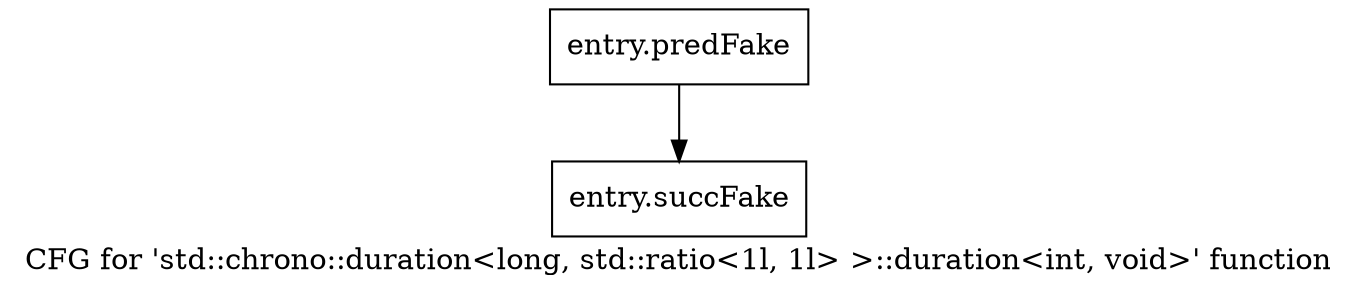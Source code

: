 digraph "CFG for 'std::chrono::duration\<long, std::ratio\<1l, 1l\> \>::duration\<int, void\>' function" {
	label="CFG for 'std::chrono::duration\<long, std::ratio\<1l, 1l\> \>::duration\<int, void\>' function";

	Node0x5689450 [shape=record,filename="",linenumber="",label="{entry.predFake}"];
	Node0x5689450 -> Node0x58f9720[ callList="" memoryops="" filename="/tools/Xilinx/Vitis_HLS/2023.1/tps/lnx64/gcc-8.3.0/lib/gcc/x86_64-pc-linux-gnu/8.3.0/../../../../include/c++/8.3.0/chrono" execusionnum="1"];
	Node0x58f9720 [shape=record,filename="/tools/Xilinx/Vitis_HLS/2023.1/tps/lnx64/gcc-8.3.0/lib/gcc/x86_64-pc-linux-gnu/8.3.0/../../../../include/c++/8.3.0/chrono",linenumber="334",label="{entry.succFake}"];
}
